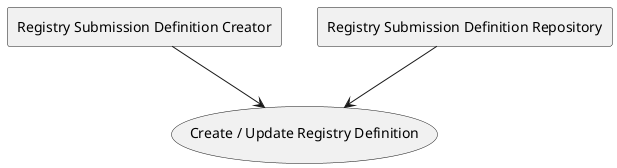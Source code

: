 @startuml

agent "Registry Submission Definition Creator" as RSDC

agent "Registry Submission Definition Repository" as RSDR
usecase (Create / Update Registry Definition) as (CURD)
RSDC --> (CURD)
RSDR --> (CURD)
@enduml
